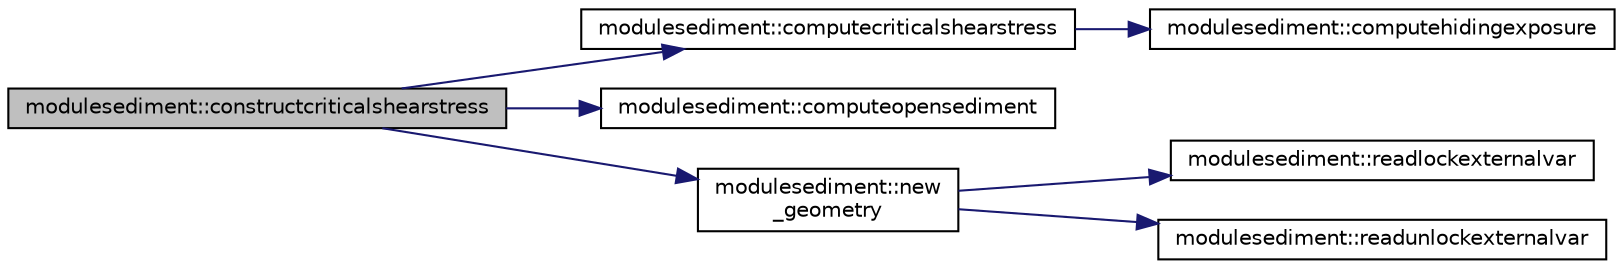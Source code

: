 digraph "modulesediment::constructcriticalshearstress"
{
 // LATEX_PDF_SIZE
  edge [fontname="Helvetica",fontsize="10",labelfontname="Helvetica",labelfontsize="10"];
  node [fontname="Helvetica",fontsize="10",shape=record];
  rankdir="LR";
  Node1 [label="modulesediment::constructcriticalshearstress",height=0.2,width=0.4,color="black", fillcolor="grey75", style="filled", fontcolor="black",tooltip=" "];
  Node1 -> Node2 [color="midnightblue",fontsize="10",style="solid",fontname="Helvetica"];
  Node2 [label="modulesediment::computecriticalshearstress",height=0.2,width=0.4,color="black", fillcolor="white", style="filled",URL="$namespacemodulesediment.html#a04e890023555f00803b6373c6f8934cc",tooltip=" "];
  Node2 -> Node3 [color="midnightblue",fontsize="10",style="solid",fontname="Helvetica"];
  Node3 [label="modulesediment::computehidingexposure",height=0.2,width=0.4,color="black", fillcolor="white", style="filled",URL="$namespacemodulesediment.html#a03f094fcbc01dd75c60a5a69ce5dde19",tooltip=" "];
  Node1 -> Node4 [color="midnightblue",fontsize="10",style="solid",fontname="Helvetica"];
  Node4 [label="modulesediment::computeopensediment",height=0.2,width=0.4,color="black", fillcolor="white", style="filled",URL="$namespacemodulesediment.html#a3b7a3bb199cbac91d1df5c84bbd12194",tooltip=" "];
  Node1 -> Node5 [color="midnightblue",fontsize="10",style="solid",fontname="Helvetica"];
  Node5 [label="modulesediment::new\l_geometry",height=0.2,width=0.4,color="black", fillcolor="white", style="filled",URL="$namespacemodulesediment.html#aa3fda34444f716aac00714d297af27d3",tooltip=" "];
  Node5 -> Node6 [color="midnightblue",fontsize="10",style="solid",fontname="Helvetica"];
  Node6 [label="modulesediment::readlockexternalvar",height=0.2,width=0.4,color="black", fillcolor="white", style="filled",URL="$namespacemodulesediment.html#a94b876e44c6f435015c969c6a2f32978",tooltip=" "];
  Node5 -> Node7 [color="midnightblue",fontsize="10",style="solid",fontname="Helvetica"];
  Node7 [label="modulesediment::readunlockexternalvar",height=0.2,width=0.4,color="black", fillcolor="white", style="filled",URL="$namespacemodulesediment.html#a8c3164236748ba94c8bef14c5dd430b9",tooltip=" "];
}
